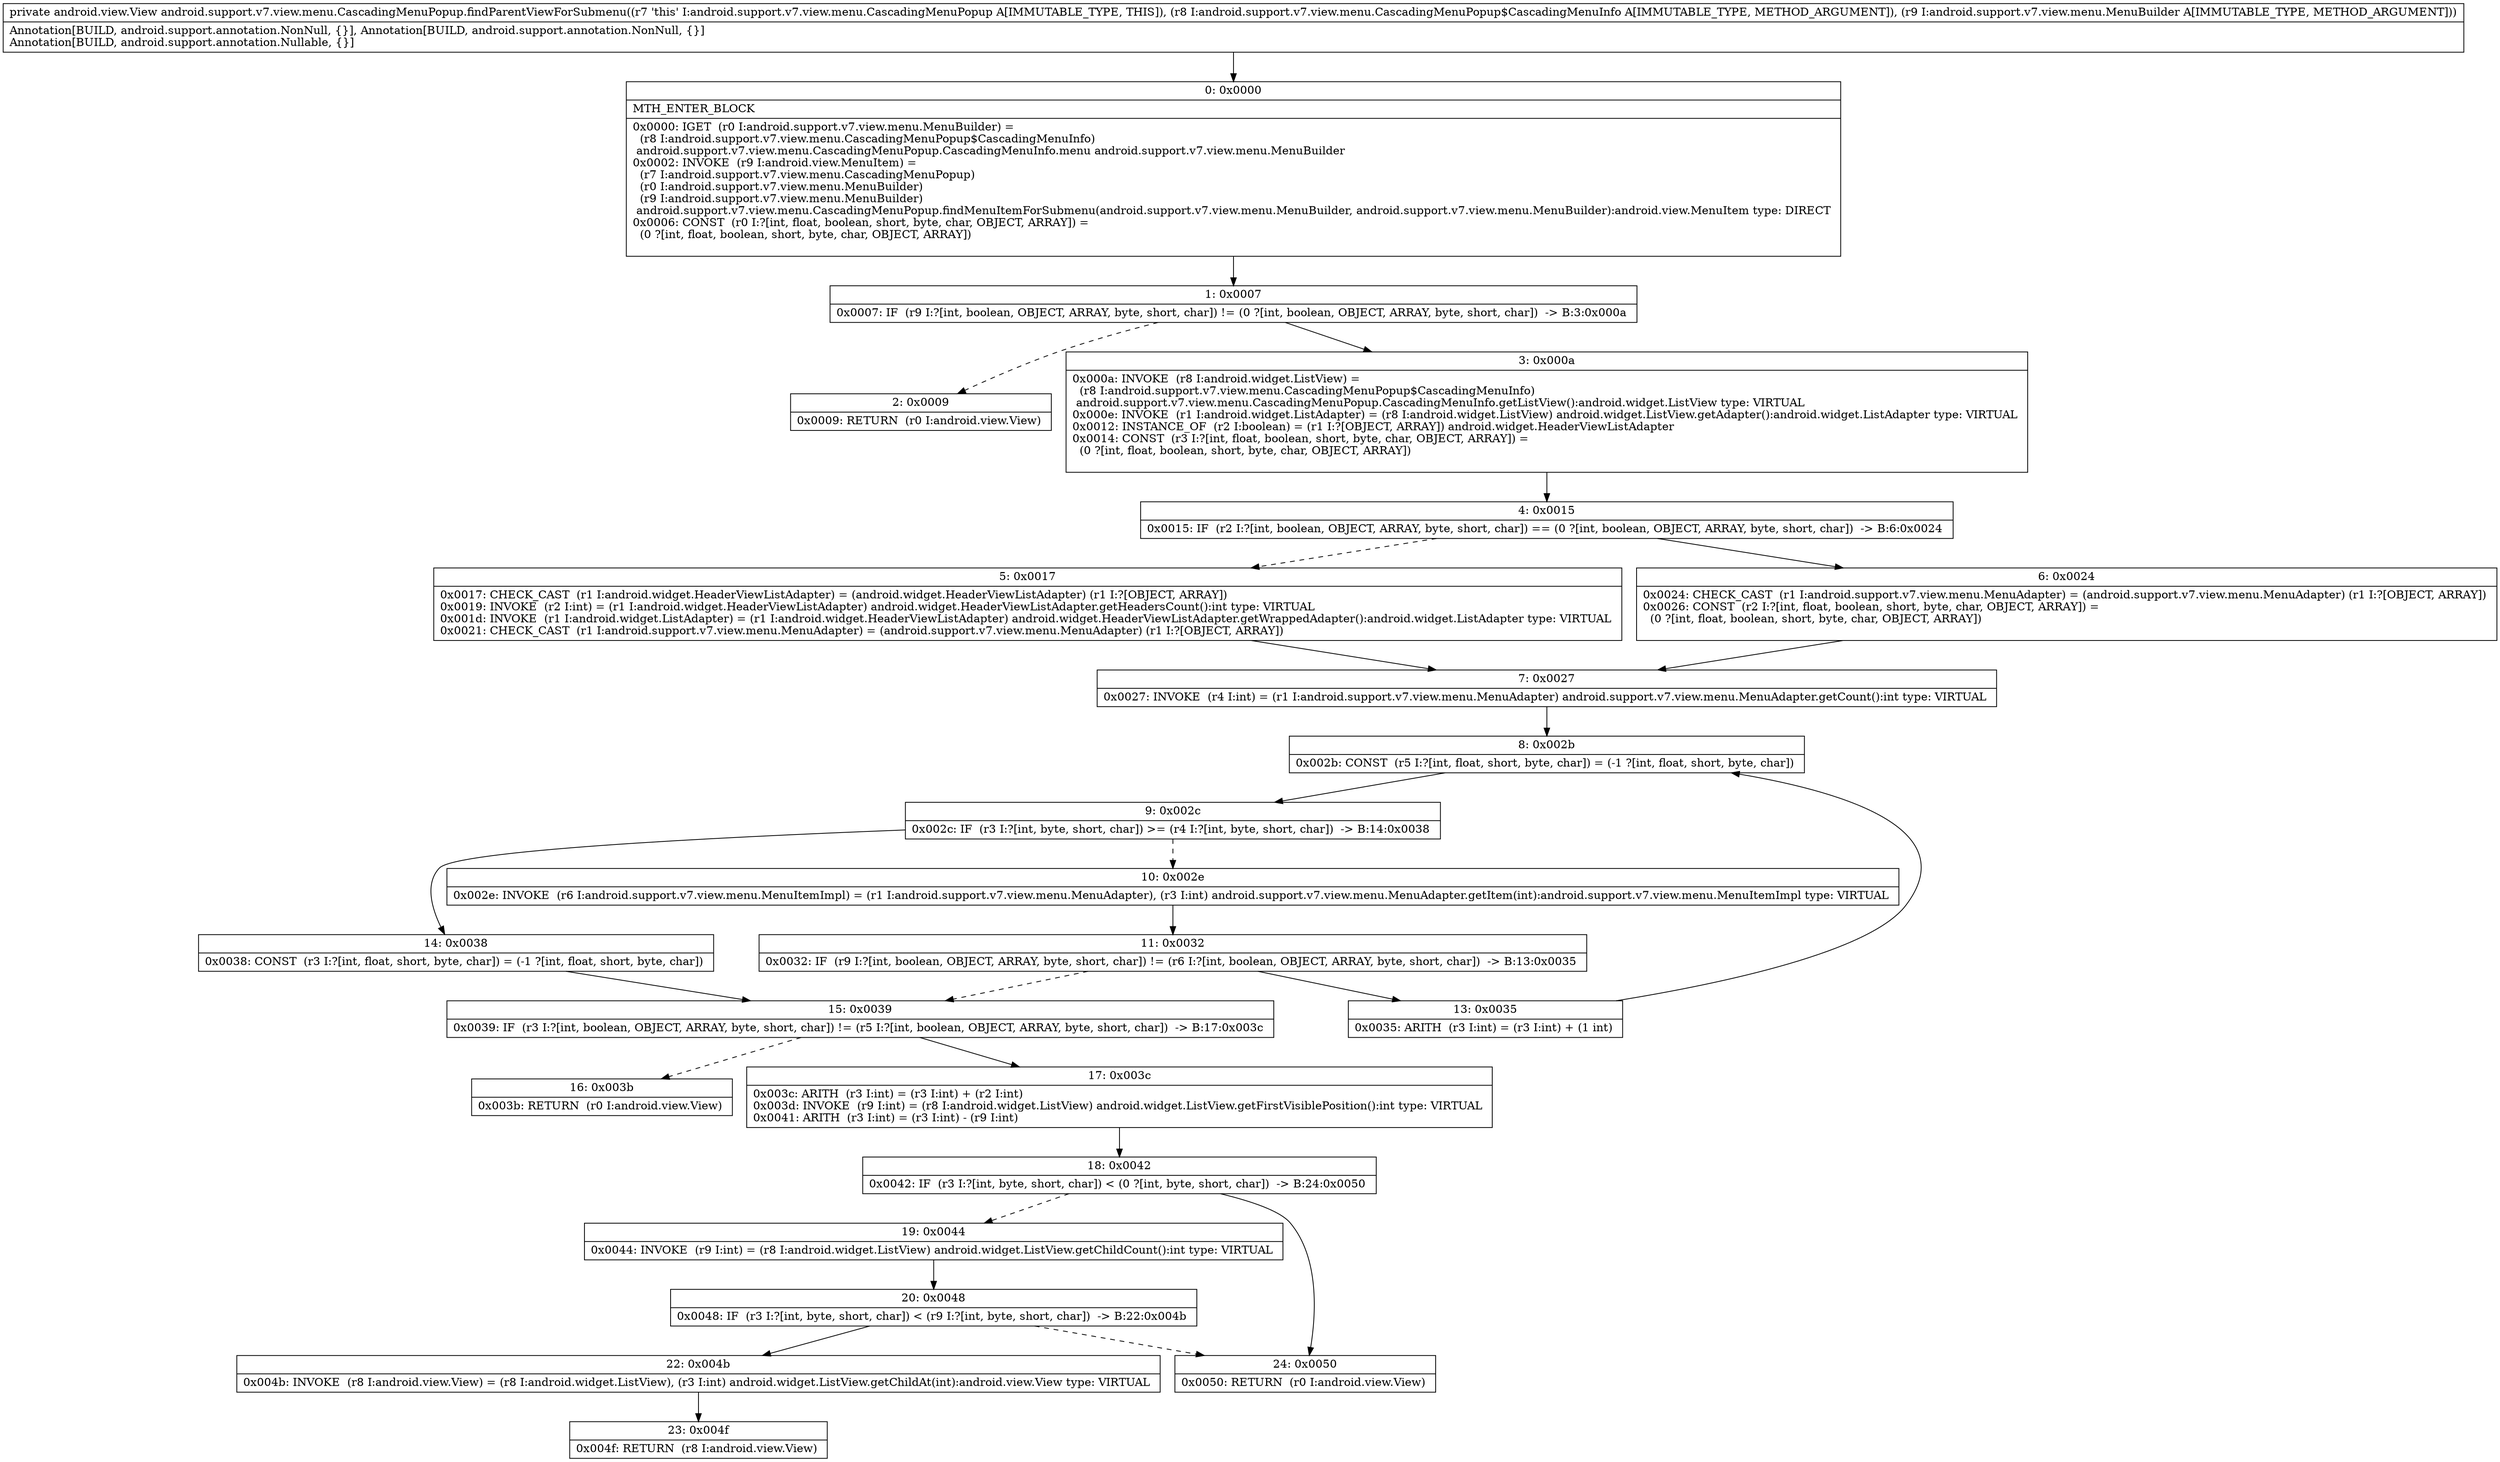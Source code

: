 digraph "CFG forandroid.support.v7.view.menu.CascadingMenuPopup.findParentViewForSubmenu(Landroid\/support\/v7\/view\/menu\/CascadingMenuPopup$CascadingMenuInfo;Landroid\/support\/v7\/view\/menu\/MenuBuilder;)Landroid\/view\/View;" {
Node_0 [shape=record,label="{0\:\ 0x0000|MTH_ENTER_BLOCK\l|0x0000: IGET  (r0 I:android.support.v7.view.menu.MenuBuilder) = \l  (r8 I:android.support.v7.view.menu.CascadingMenuPopup$CascadingMenuInfo)\l android.support.v7.view.menu.CascadingMenuPopup.CascadingMenuInfo.menu android.support.v7.view.menu.MenuBuilder \l0x0002: INVOKE  (r9 I:android.view.MenuItem) = \l  (r7 I:android.support.v7.view.menu.CascadingMenuPopup)\l  (r0 I:android.support.v7.view.menu.MenuBuilder)\l  (r9 I:android.support.v7.view.menu.MenuBuilder)\l android.support.v7.view.menu.CascadingMenuPopup.findMenuItemForSubmenu(android.support.v7.view.menu.MenuBuilder, android.support.v7.view.menu.MenuBuilder):android.view.MenuItem type: DIRECT \l0x0006: CONST  (r0 I:?[int, float, boolean, short, byte, char, OBJECT, ARRAY]) = \l  (0 ?[int, float, boolean, short, byte, char, OBJECT, ARRAY])\l \l}"];
Node_1 [shape=record,label="{1\:\ 0x0007|0x0007: IF  (r9 I:?[int, boolean, OBJECT, ARRAY, byte, short, char]) != (0 ?[int, boolean, OBJECT, ARRAY, byte, short, char])  \-\> B:3:0x000a \l}"];
Node_2 [shape=record,label="{2\:\ 0x0009|0x0009: RETURN  (r0 I:android.view.View) \l}"];
Node_3 [shape=record,label="{3\:\ 0x000a|0x000a: INVOKE  (r8 I:android.widget.ListView) = \l  (r8 I:android.support.v7.view.menu.CascadingMenuPopup$CascadingMenuInfo)\l android.support.v7.view.menu.CascadingMenuPopup.CascadingMenuInfo.getListView():android.widget.ListView type: VIRTUAL \l0x000e: INVOKE  (r1 I:android.widget.ListAdapter) = (r8 I:android.widget.ListView) android.widget.ListView.getAdapter():android.widget.ListAdapter type: VIRTUAL \l0x0012: INSTANCE_OF  (r2 I:boolean) = (r1 I:?[OBJECT, ARRAY]) android.widget.HeaderViewListAdapter \l0x0014: CONST  (r3 I:?[int, float, boolean, short, byte, char, OBJECT, ARRAY]) = \l  (0 ?[int, float, boolean, short, byte, char, OBJECT, ARRAY])\l \l}"];
Node_4 [shape=record,label="{4\:\ 0x0015|0x0015: IF  (r2 I:?[int, boolean, OBJECT, ARRAY, byte, short, char]) == (0 ?[int, boolean, OBJECT, ARRAY, byte, short, char])  \-\> B:6:0x0024 \l}"];
Node_5 [shape=record,label="{5\:\ 0x0017|0x0017: CHECK_CAST  (r1 I:android.widget.HeaderViewListAdapter) = (android.widget.HeaderViewListAdapter) (r1 I:?[OBJECT, ARRAY]) \l0x0019: INVOKE  (r2 I:int) = (r1 I:android.widget.HeaderViewListAdapter) android.widget.HeaderViewListAdapter.getHeadersCount():int type: VIRTUAL \l0x001d: INVOKE  (r1 I:android.widget.ListAdapter) = (r1 I:android.widget.HeaderViewListAdapter) android.widget.HeaderViewListAdapter.getWrappedAdapter():android.widget.ListAdapter type: VIRTUAL \l0x0021: CHECK_CAST  (r1 I:android.support.v7.view.menu.MenuAdapter) = (android.support.v7.view.menu.MenuAdapter) (r1 I:?[OBJECT, ARRAY]) \l}"];
Node_6 [shape=record,label="{6\:\ 0x0024|0x0024: CHECK_CAST  (r1 I:android.support.v7.view.menu.MenuAdapter) = (android.support.v7.view.menu.MenuAdapter) (r1 I:?[OBJECT, ARRAY]) \l0x0026: CONST  (r2 I:?[int, float, boolean, short, byte, char, OBJECT, ARRAY]) = \l  (0 ?[int, float, boolean, short, byte, char, OBJECT, ARRAY])\l \l}"];
Node_7 [shape=record,label="{7\:\ 0x0027|0x0027: INVOKE  (r4 I:int) = (r1 I:android.support.v7.view.menu.MenuAdapter) android.support.v7.view.menu.MenuAdapter.getCount():int type: VIRTUAL \l}"];
Node_8 [shape=record,label="{8\:\ 0x002b|0x002b: CONST  (r5 I:?[int, float, short, byte, char]) = (\-1 ?[int, float, short, byte, char]) \l}"];
Node_9 [shape=record,label="{9\:\ 0x002c|0x002c: IF  (r3 I:?[int, byte, short, char]) \>= (r4 I:?[int, byte, short, char])  \-\> B:14:0x0038 \l}"];
Node_10 [shape=record,label="{10\:\ 0x002e|0x002e: INVOKE  (r6 I:android.support.v7.view.menu.MenuItemImpl) = (r1 I:android.support.v7.view.menu.MenuAdapter), (r3 I:int) android.support.v7.view.menu.MenuAdapter.getItem(int):android.support.v7.view.menu.MenuItemImpl type: VIRTUAL \l}"];
Node_11 [shape=record,label="{11\:\ 0x0032|0x0032: IF  (r9 I:?[int, boolean, OBJECT, ARRAY, byte, short, char]) != (r6 I:?[int, boolean, OBJECT, ARRAY, byte, short, char])  \-\> B:13:0x0035 \l}"];
Node_13 [shape=record,label="{13\:\ 0x0035|0x0035: ARITH  (r3 I:int) = (r3 I:int) + (1 int) \l}"];
Node_14 [shape=record,label="{14\:\ 0x0038|0x0038: CONST  (r3 I:?[int, float, short, byte, char]) = (\-1 ?[int, float, short, byte, char]) \l}"];
Node_15 [shape=record,label="{15\:\ 0x0039|0x0039: IF  (r3 I:?[int, boolean, OBJECT, ARRAY, byte, short, char]) != (r5 I:?[int, boolean, OBJECT, ARRAY, byte, short, char])  \-\> B:17:0x003c \l}"];
Node_16 [shape=record,label="{16\:\ 0x003b|0x003b: RETURN  (r0 I:android.view.View) \l}"];
Node_17 [shape=record,label="{17\:\ 0x003c|0x003c: ARITH  (r3 I:int) = (r3 I:int) + (r2 I:int) \l0x003d: INVOKE  (r9 I:int) = (r8 I:android.widget.ListView) android.widget.ListView.getFirstVisiblePosition():int type: VIRTUAL \l0x0041: ARITH  (r3 I:int) = (r3 I:int) \- (r9 I:int) \l}"];
Node_18 [shape=record,label="{18\:\ 0x0042|0x0042: IF  (r3 I:?[int, byte, short, char]) \< (0 ?[int, byte, short, char])  \-\> B:24:0x0050 \l}"];
Node_19 [shape=record,label="{19\:\ 0x0044|0x0044: INVOKE  (r9 I:int) = (r8 I:android.widget.ListView) android.widget.ListView.getChildCount():int type: VIRTUAL \l}"];
Node_20 [shape=record,label="{20\:\ 0x0048|0x0048: IF  (r3 I:?[int, byte, short, char]) \< (r9 I:?[int, byte, short, char])  \-\> B:22:0x004b \l}"];
Node_22 [shape=record,label="{22\:\ 0x004b|0x004b: INVOKE  (r8 I:android.view.View) = (r8 I:android.widget.ListView), (r3 I:int) android.widget.ListView.getChildAt(int):android.view.View type: VIRTUAL \l}"];
Node_23 [shape=record,label="{23\:\ 0x004f|0x004f: RETURN  (r8 I:android.view.View) \l}"];
Node_24 [shape=record,label="{24\:\ 0x0050|0x0050: RETURN  (r0 I:android.view.View) \l}"];
MethodNode[shape=record,label="{private android.view.View android.support.v7.view.menu.CascadingMenuPopup.findParentViewForSubmenu((r7 'this' I:android.support.v7.view.menu.CascadingMenuPopup A[IMMUTABLE_TYPE, THIS]), (r8 I:android.support.v7.view.menu.CascadingMenuPopup$CascadingMenuInfo A[IMMUTABLE_TYPE, METHOD_ARGUMENT]), (r9 I:android.support.v7.view.menu.MenuBuilder A[IMMUTABLE_TYPE, METHOD_ARGUMENT]))  | Annotation[BUILD, android.support.annotation.NonNull, \{\}], Annotation[BUILD, android.support.annotation.NonNull, \{\}]\lAnnotation[BUILD, android.support.annotation.Nullable, \{\}]\l}"];
MethodNode -> Node_0;
Node_0 -> Node_1;
Node_1 -> Node_2[style=dashed];
Node_1 -> Node_3;
Node_3 -> Node_4;
Node_4 -> Node_5[style=dashed];
Node_4 -> Node_6;
Node_5 -> Node_7;
Node_6 -> Node_7;
Node_7 -> Node_8;
Node_8 -> Node_9;
Node_9 -> Node_10[style=dashed];
Node_9 -> Node_14;
Node_10 -> Node_11;
Node_11 -> Node_13;
Node_11 -> Node_15[style=dashed];
Node_13 -> Node_8;
Node_14 -> Node_15;
Node_15 -> Node_16[style=dashed];
Node_15 -> Node_17;
Node_17 -> Node_18;
Node_18 -> Node_19[style=dashed];
Node_18 -> Node_24;
Node_19 -> Node_20;
Node_20 -> Node_22;
Node_20 -> Node_24[style=dashed];
Node_22 -> Node_23;
}

